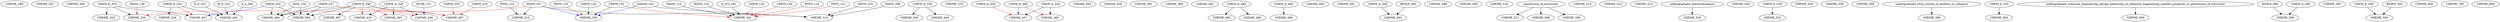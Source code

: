 digraph G {
    CHEME_299;
    CHEME_301;
    CHEME_309;
    edge [color=black];
    PHYS_122 -> CHEME_310;
    MATH_307 -> CHEME_310;
    edge [color=black];
    CHEM_E_310 -> CHEME_325;
    edge [color=black];
    CHEM_E_325 -> CHEME_326;
    edge [color=black];
    CHEM_E_310 -> CHEME_330;
    edge [color=red];
    MATH_136 -> CHEME_330;
    MATH_307 -> CHEME_330;
    edge [color=black];
    CHEM_E_330 -> CHEME_340;
    edge [color=black];
    MATH_112 -> CHEME_341;
    MATH_124 -> CHEME_341;
    Q_SCI_291 -> CHEME_341;
    edge [color=red];
    CHEM_120 -> CHEME_341;
    CHEM_142 -> CHEME_341;
    CHEM_144 -> CHEME_341;
    PHYS_114 -> CHEME_341;
    PHYS_121 -> CHEME_341;
    edge [color=black];
    CHEM_142 -> CHEME_355;
    CHEM_145 -> CHEME_355;
    edge [color=red];
    PHYS_123 -> CHEME_355;
    edge [color=blue];
    MATH_307 -> CHEME_355;
    AMATH_351 -> CHEME_355;
    CHEME_375;
    edge [color=black];
    CHEM_E_326 -> CHEME_435;
    edge [color=red];
    CHEM_E_340 -> CHEME_435;
    edge [color=black];
    CHEM_E_326 -> CHEME_436;
    edge [color=red];
    CHEM_E_340 -> CHEME_436;
    edge [color=blue];
    HCDE_231 -> CHEME_436;
    edge [color=black];
    CHEM_E_435 -> CHEME_437;
    edge [color=red];
    CHEM_E_436 -> CHEME_437;
    edge [color=blue];
    CHEM_E_465 -> CHEME_437;
    edge [color=black];
    M_E_323 -> CHEME_442;
    CHEM_E_325 -> CHEME_442;
    A_A_260 -> CHEME_442;
    E_E_351 -> CHEME_442;
    edge [color=black];
    CHEM_E_330 -> CHEME_445;
    CHEME_455;
    edge [color=black];
    CHEM_E_310 -> CHEME_457;
    edge [color=red];
    CHEM_E_325 -> CHEME_457;
    edge [color=blue];
    CHEM_455 -> CHEME_457;
    CHEME_458;
    CHEME_461;
    edge [color=black];
    CHEM_E_326 -> CHEME_465;
    edge [color=red];
    CHEM_E_340 -> CHEME_465;
    edge [color=black];
    CHEM_E_340 -> CHEME_467;
    edge [color=red];
    CHEM_223 -> CHEME_467;
    CHEM_237 -> CHEME_467;
    CHEM_335 -> CHEME_467;
    CHEME_468;
    edge [color=black];
    CHEM_E_435 -> CHEME_480;
    edge [color=red];
    CHEM_E_465 -> CHEME_480;
    CHEME_481;
    edge [color=black];
    CHEM_E_480 -> CHEME_482;
    edge [color=black];
    CHEM_237 -> CHEME_484;
    CHEM_455 -> CHEME_484;
    CHEM_E_340 -> CHEME_484;
    MSE_310 -> CHEME_484;
    edge [color=black];
    CHEM_E_480 -> CHEME_485;
    edge [color=black];
    CHEM_E_485 -> CHEME_486;
    CHEME_490;
    CHEME_491;
    edge [color=black];
    CHEM_E_458 -> CHEME_493;
    BIOEN_492 -> CHEME_493;
    edge [color=black];
    CHEM_E_340 -> CHEME_497;
    CHEME_498;
    CHEME_499;
    CHEME_510;
    edge [color=black];
    permission_of_instructor -> CHEME_511;
    edge [color=black];
    MATH_308 -> CHEME_512;
    MATH_307 -> CHEME_512;
    AMATH_351 -> CHEME_512;
    MATH_324 -> CHEME_512;
    CHEME_514;
    CHEME_515;
    CHEME_523;
    edge [color=black];
    undergraduate_thermodynamics -> CHEME_525;
    CHEME_530;
    edge [color=black];
    CHEM_E_530 -> CHEME_531;
    CHEME_554;
    CHEME_556;
    CHEME_558;
    edge [color=black];
    undergraduate_level_course_in_kinetics_or_catalysis -> CHEME_560;
    edge [color=black];
    CHEM_E_525 -> CHEME_565;
    edge [color=black];
    undergraduate_chemical_engineering_design_admission_to_chemical_engineering_masters_program_or_permission_of_instructor -> CHEME_580;
    edge [color=black];
    CHEM_237 -> CHEME_584;
    CHEM_455 -> CHEME_584;
    CHEM_E_340 -> CHEME_584;
    MSE_310 -> CHEME_584;
    edge [color=black];
    permission_of_instructor -> CHEME_588;
    edge [color=black];
    BIOEN_490 -> CHEME_590;
    CHEM_E_490 -> CHEME_590;
    CHEME_591;
    edge [color=black];
    CHEM_E_558 -> CHEME_593;
    BIOEN_592 -> CHEME_593;
    edge [color=black];
    permission_of_instructor -> CHEME_599;
    CHEME_600;
    CHEME_700;
    CHEME_800;
}
